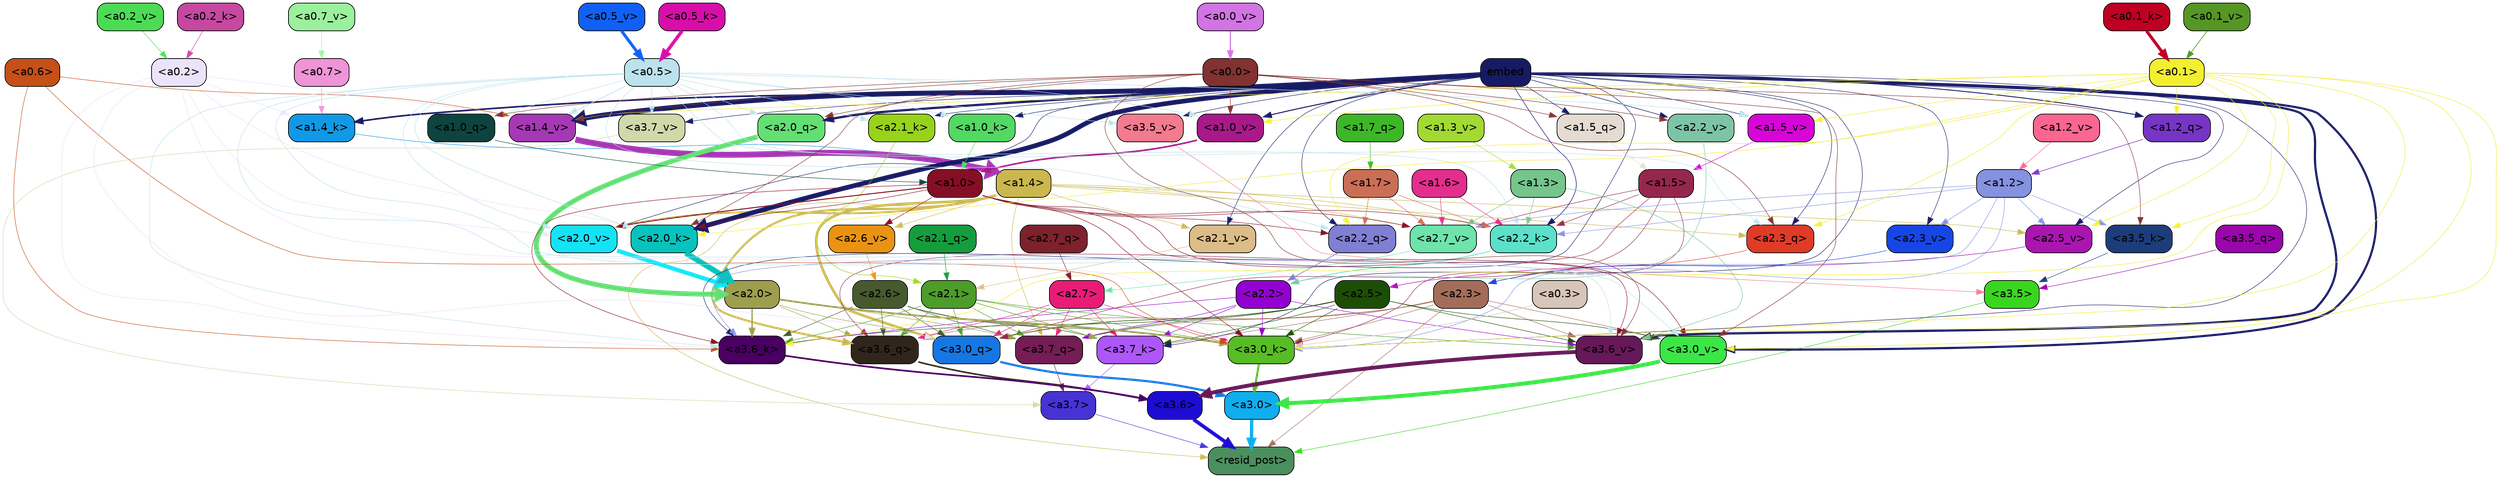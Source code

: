 strict digraph "" {
	graph [bgcolor=transparent,
		layout=dot,
		overlap=false,
		splines=true
	];
	"<a3.7>"	[color=black,
		fillcolor="#4633d6",
		fontname=Helvetica,
		shape=box,
		style="filled, rounded"];
	"<resid_post>"	[color=black,
		fillcolor="#4a8f5d",
		fontname=Helvetica,
		shape=box,
		style="filled, rounded"];
	"<a3.7>" -> "<resid_post>"	[color="#4633d6",
		penwidth=0.6];
	"<a3.6>"	[color=black,
		fillcolor="#1c0cd4",
		fontname=Helvetica,
		shape=box,
		style="filled, rounded"];
	"<a3.6>" -> "<resid_post>"	[color="#1c0cd4",
		penwidth=4.646730065345764];
	"<a3.5>"	[color=black,
		fillcolor="#39d620",
		fontname=Helvetica,
		shape=box,
		style="filled, rounded"];
	"<a3.5>" -> "<resid_post>"	[color="#39d620",
		penwidth=0.6];
	"<a3.0>"	[color=black,
		fillcolor="#0faeef",
		fontname=Helvetica,
		shape=box,
		style="filled, rounded"];
	"<a3.0>" -> "<resid_post>"	[color="#0faeef",
		penwidth=4.323132634162903];
	"<a2.3>"	[color=black,
		fillcolor="#a46d59",
		fontname=Helvetica,
		shape=box,
		style="filled, rounded"];
	"<a2.3>" -> "<resid_post>"	[color="#a46d59",
		penwidth=0.6];
	"<a3.7_q>"	[color=black,
		fillcolor="#751d55",
		fontname=Helvetica,
		shape=box,
		style="filled, rounded"];
	"<a2.3>" -> "<a3.7_q>"	[color="#a46d59",
		penwidth=0.6];
	"<a3.6_q>"	[color=black,
		fillcolor="#30261c",
		fontname=Helvetica,
		shape=box,
		style="filled, rounded"];
	"<a2.3>" -> "<a3.6_q>"	[color="#a46d59",
		penwidth=0.6];
	"<a3.0_q>"	[color=black,
		fillcolor="#1677e2",
		fontname=Helvetica,
		shape=box,
		style="filled, rounded"];
	"<a2.3>" -> "<a3.0_q>"	[color="#a46d59",
		penwidth=0.6];
	"<a3.7_k>"	[color=black,
		fillcolor="#ae57f8",
		fontname=Helvetica,
		shape=box,
		style="filled, rounded"];
	"<a2.3>" -> "<a3.7_k>"	[color="#a46d59",
		penwidth=0.6];
	"<a3.0_k>"	[color=black,
		fillcolor="#58bc24",
		fontname=Helvetica,
		shape=box,
		style="filled, rounded"];
	"<a2.3>" -> "<a3.0_k>"	[color="#a46d59",
		penwidth=0.6];
	"<a3.6_v>"	[color=black,
		fillcolor="#661859",
		fontname=Helvetica,
		shape=box,
		style="filled, rounded"];
	"<a2.3>" -> "<a3.6_v>"	[color="#a46d59",
		penwidth=0.6];
	"<a3.0_v>"	[color=black,
		fillcolor="#3ce647",
		fontname=Helvetica,
		shape=box,
		style="filled, rounded"];
	"<a2.3>" -> "<a3.0_v>"	[color="#a46d59",
		penwidth=0.6];
	"<a1.4>"	[color=black,
		fillcolor="#cbb74e",
		fontname=Helvetica,
		shape=box,
		style="filled, rounded"];
	"<a1.4>" -> "<resid_post>"	[color="#cbb74e",
		penwidth=0.6];
	"<a1.4>" -> "<a3.7_q>"	[color="#cbb74e",
		penwidth=0.6];
	"<a1.4>" -> "<a3.6_q>"	[color="#cbb74e",
		penwidth=2.700703263282776];
	"<a1.4>" -> "<a3.0_q>"	[color="#cbb74e",
		penwidth=3.34255850315094];
	"<a2.3_q>"	[color=black,
		fillcolor="#e03b27",
		fontname=Helvetica,
		shape=box,
		style="filled, rounded"];
	"<a1.4>" -> "<a2.3_q>"	[color="#cbb74e",
		penwidth=0.6];
	"<a2.2_k>"	[color=black,
		fillcolor="#5ce0c9",
		fontname=Helvetica,
		shape=box,
		style="filled, rounded"];
	"<a1.4>" -> "<a2.2_k>"	[color="#cbb74e",
		penwidth=0.6];
	"<a2.7_v>"	[color=black,
		fillcolor="#6ee3ab",
		fontname=Helvetica,
		shape=box,
		style="filled, rounded"];
	"<a1.4>" -> "<a2.7_v>"	[color="#cbb74e",
		penwidth=0.6];
	"<a2.6_v>"	[color=black,
		fillcolor="#ea9313",
		fontname=Helvetica,
		shape=box,
		style="filled, rounded"];
	"<a1.4>" -> "<a2.6_v>"	[color="#cbb74e",
		penwidth=0.6];
	"<a2.5_v>"	[color=black,
		fillcolor="#aa15b2",
		fontname=Helvetica,
		shape=box,
		style="filled, rounded"];
	"<a1.4>" -> "<a2.5_v>"	[color="#cbb74e",
		penwidth=0.6];
	"<a2.1_v>"	[color=black,
		fillcolor="#dcbc88",
		fontname=Helvetica,
		shape=box,
		style="filled, rounded"];
	"<a1.4>" -> "<a2.1_v>"	[color="#cbb74e",
		penwidth=0.6];
	"<a2.0_v>"	[color=black,
		fillcolor="#14e3f6",
		fontname=Helvetica,
		shape=box,
		style="filled, rounded"];
	"<a1.4>" -> "<a2.0_v>"	[color="#cbb74e",
		penwidth=2.387977123260498];
	"<a3.7_q>" -> "<a3.7>"	[color="#751d55",
		penwidth=0.6];
	"<a3.6_q>" -> "<a3.6>"	[color="#30261c",
		penwidth=2.03758105635643];
	"<a3.5_q>"	[color=black,
		fillcolor="#9b05ac",
		fontname=Helvetica,
		shape=box,
		style="filled, rounded"];
	"<a3.5_q>" -> "<a3.5>"	[color="#9b05ac",
		penwidth=0.6];
	"<a3.0_q>" -> "<a3.0>"	[color="#1677e2",
		penwidth=2.8638100624084473];
	"<a3.7_k>" -> "<a3.7>"	[color="#ae57f8",
		penwidth=0.6];
	"<a3.6_k>"	[color=black,
		fillcolor="#490061",
		fontname=Helvetica,
		shape=box,
		style="filled, rounded"];
	"<a3.6_k>" -> "<a3.6>"	[color="#490061",
		penwidth=2.174198240041733];
	"<a3.5_k>"	[color=black,
		fillcolor="#1c3d7a",
		fontname=Helvetica,
		shape=box,
		style="filled, rounded"];
	"<a3.5_k>" -> "<a3.5>"	[color="#1c3d7a",
		penwidth=0.6];
	"<a3.0_k>" -> "<a3.0>"	[color="#58bc24",
		penwidth=2.6274144649505615];
	"<a3.7_v>"	[color=black,
		fillcolor="#d0d9a9",
		fontname=Helvetica,
		shape=box,
		style="filled, rounded"];
	"<a3.7_v>" -> "<a3.7>"	[color="#d0d9a9",
		penwidth=0.6];
	"<a3.6_v>" -> "<a3.6>"	[color="#661859",
		penwidth=5.002329230308533];
	"<a3.5_v>"	[color=black,
		fillcolor="#f27b8f",
		fontname=Helvetica,
		shape=box,
		style="filled, rounded"];
	"<a3.5_v>" -> "<a3.5>"	[color="#f27b8f",
		penwidth=0.6];
	"<a3.0_v>" -> "<a3.0>"	[color="#3ce647",
		penwidth=5.188832879066467];
	"<a2.7>"	[color=black,
		fillcolor="#e91b76",
		fontname=Helvetica,
		shape=box,
		style="filled, rounded"];
	"<a2.7>" -> "<a3.7_q>"	[color="#e91b76",
		penwidth=0.6];
	"<a2.7>" -> "<a3.6_q>"	[color="#e91b76",
		penwidth=0.6];
	"<a2.7>" -> "<a3.0_q>"	[color="#e91b76",
		penwidth=0.6];
	"<a2.7>" -> "<a3.7_k>"	[color="#e91b76",
		penwidth=0.6];
	"<a2.7>" -> "<a3.0_k>"	[color="#e91b76",
		penwidth=0.6];
	"<a2.6>"	[color=black,
		fillcolor="#465a2e",
		fontname=Helvetica,
		shape=box,
		style="filled, rounded"];
	"<a2.6>" -> "<a3.7_q>"	[color="#465a2e",
		penwidth=0.6];
	"<a2.6>" -> "<a3.6_q>"	[color="#465a2e",
		penwidth=0.6];
	"<a2.6>" -> "<a3.0_q>"	[color="#465a2e",
		penwidth=0.6];
	"<a2.6>" -> "<a3.7_k>"	[color="#465a2e",
		penwidth=0.6];
	"<a2.6>" -> "<a3.6_k>"	[color="#465a2e",
		penwidth=0.6];
	"<a2.6>" -> "<a3.0_k>"	[color="#465a2e",
		penwidth=0.6];
	"<a2.5>"	[color=black,
		fillcolor="#1d4e05",
		fontname=Helvetica,
		shape=box,
		style="filled, rounded"];
	"<a2.5>" -> "<a3.7_q>"	[color="#1d4e05",
		penwidth=0.6];
	"<a2.5>" -> "<a3.0_q>"	[color="#1d4e05",
		penwidth=0.6];
	"<a2.5>" -> "<a3.7_k>"	[color="#1d4e05",
		penwidth=0.6];
	"<a2.5>" -> "<a3.6_k>"	[color="#1d4e05",
		penwidth=0.6];
	"<a2.5>" -> "<a3.0_k>"	[color="#1d4e05",
		penwidth=0.6];
	"<a2.5>" -> "<a3.6_v>"	[color="#1d4e05",
		penwidth=0.6];
	"<a2.5>" -> "<a3.0_v>"	[color="#1d4e05",
		penwidth=0.6];
	"<a2.2>"	[color=black,
		fillcolor="#9301d0",
		fontname=Helvetica,
		shape=box,
		style="filled, rounded"];
	"<a2.2>" -> "<a3.7_q>"	[color="#9301d0",
		penwidth=0.6];
	"<a2.2>" -> "<a3.7_k>"	[color="#9301d0",
		penwidth=0.6];
	"<a2.2>" -> "<a3.6_k>"	[color="#9301d0",
		penwidth=0.6];
	"<a2.2>" -> "<a3.0_k>"	[color="#9301d0",
		penwidth=0.6];
	"<a2.2>" -> "<a3.6_v>"	[color="#9301d0",
		penwidth=0.6];
	"<a2.1>"	[color=black,
		fillcolor="#4c9d29",
		fontname=Helvetica,
		shape=box,
		style="filled, rounded"];
	"<a2.1>" -> "<a3.7_q>"	[color="#4c9d29",
		penwidth=0.6];
	"<a2.1>" -> "<a3.6_q>"	[color="#4c9d29",
		penwidth=0.6];
	"<a2.1>" -> "<a3.0_q>"	[color="#4c9d29",
		penwidth=0.6];
	"<a2.1>" -> "<a3.7_k>"	[color="#4c9d29",
		penwidth=0.6];
	"<a2.1>" -> "<a3.6_k>"	[color="#4c9d29",
		penwidth=0.6];
	"<a2.1>" -> "<a3.0_k>"	[color="#4c9d29",
		penwidth=0.6];
	"<a2.1>" -> "<a3.6_v>"	[color="#4c9d29",
		penwidth=0.6];
	"<a2.0>"	[color=black,
		fillcolor="#9e9e4f",
		fontname=Helvetica,
		shape=box,
		style="filled, rounded"];
	"<a2.0>" -> "<a3.7_q>"	[color="#9e9e4f",
		penwidth=0.6];
	"<a2.0>" -> "<a3.6_q>"	[color="#9e9e4f",
		penwidth=0.6];
	"<a2.0>" -> "<a3.0_q>"	[color="#9e9e4f",
		penwidth=0.6];
	"<a2.0>" -> "<a3.7_k>"	[color="#9e9e4f",
		penwidth=0.6];
	"<a2.0>" -> "<a3.6_k>"	[color="#9e9e4f",
		penwidth=1.6454488784074783];
	"<a2.0>" -> "<a3.0_k>"	[color="#9e9e4f",
		penwidth=2.2218968719244003];
	"<a1.5>"	[color=black,
		fillcolor="#95274d",
		fontname=Helvetica,
		shape=box,
		style="filled, rounded"];
	"<a1.5>" -> "<a3.6_q>"	[color="#95274d",
		penwidth=0.6];
	"<a1.5>" -> "<a3.0_q>"	[color="#95274d",
		penwidth=0.6];
	"<a1.5>" -> "<a3.0_k>"	[color="#95274d",
		penwidth=0.6];
	"<a1.5>" -> "<a2.2_k>"	[color="#95274d",
		penwidth=0.6];
	"<a1.5>" -> "<a2.7_v>"	[color="#95274d",
		penwidth=0.6];
	"<a0.2>"	[color=black,
		fillcolor="#ebe3fa",
		fontname=Helvetica,
		shape=box,
		style="filled, rounded"];
	"<a0.2>" -> "<a3.0_q>"	[color="#ebe3fa",
		penwidth=0.6];
	"<a0.2>" -> "<a3.6_k>"	[color="#ebe3fa",
		penwidth=0.6];
	"<a0.2>" -> "<a3.0_k>"	[color="#ebe3fa",
		penwidth=0.6];
	"<a2.0_k>"	[color=black,
		fillcolor="#07c3bd",
		fontname=Helvetica,
		shape=box,
		style="filled, rounded"];
	"<a0.2>" -> "<a2.0_k>"	[color="#ebe3fa",
		penwidth=0.6];
	"<a0.2>" -> "<a2.0_v>"	[color="#ebe3fa",
		penwidth=0.6];
	"<a1.4_k>"	[color=black,
		fillcolor="#1099e7",
		fontname=Helvetica,
		shape=box,
		style="filled, rounded"];
	"<a0.2>" -> "<a1.4_k>"	[color="#ebe3fa",
		penwidth=0.6];
	"<a1.4_v>"	[color=black,
		fillcolor="#a738b5",
		fontname=Helvetica,
		shape=box,
		style="filled, rounded"];
	"<a0.2>" -> "<a1.4_v>"	[color="#ebe3fa",
		penwidth=0.6];
	embed	[color=black,
		fillcolor="#171a64",
		fontname=Helvetica,
		shape=box,
		style="filled, rounded"];
	embed -> "<a3.7_k>"	[color="#171a64",
		penwidth=0.6];
	embed -> "<a3.6_k>"	[color="#171a64",
		penwidth=0.6];
	embed -> "<a3.0_k>"	[color="#171a64",
		penwidth=0.6];
	embed -> "<a3.7_v>"	[color="#171a64",
		penwidth=0.6];
	embed -> "<a3.6_v>"	[color="#171a64",
		penwidth=2.8301228284835815];
	embed -> "<a3.5_v>"	[color="#171a64",
		penwidth=0.6];
	embed -> "<a3.0_v>"	[color="#171a64",
		penwidth=2.7660785913467407];
	embed -> "<a2.3_q>"	[color="#171a64",
		penwidth=0.6];
	"<a2.2_q>"	[color=black,
		fillcolor="#7f7fd4",
		fontname=Helvetica,
		shape=box,
		style="filled, rounded"];
	embed -> "<a2.2_q>"	[color="#171a64",
		penwidth=0.6];
	"<a2.0_q>"	[color=black,
		fillcolor="#64df74",
		fontname=Helvetica,
		shape=box,
		style="filled, rounded"];
	embed -> "<a2.0_q>"	[color="#171a64",
		penwidth=2.918822765350342];
	embed -> "<a2.2_k>"	[color="#171a64",
		penwidth=0.7099294662475586];
	"<a2.1_k>"	[color=black,
		fillcolor="#97d31a",
		fontname=Helvetica,
		shape=box,
		style="filled, rounded"];
	embed -> "<a2.1_k>"	[color="#171a64",
		penwidth=0.6];
	embed -> "<a2.0_k>"	[color="#171a64",
		penwidth=6.075345039367676];
	embed -> "<a2.5_v>"	[color="#171a64",
		penwidth=0.6];
	"<a2.3_v>"	[color=black,
		fillcolor="#1646e6",
		fontname=Helvetica,
		shape=box,
		style="filled, rounded"];
	embed -> "<a2.3_v>"	[color="#171a64",
		penwidth=0.6];
	"<a2.2_v>"	[color=black,
		fillcolor="#7dc4a6",
		fontname=Helvetica,
		shape=box,
		style="filled, rounded"];
	embed -> "<a2.2_v>"	[color="#171a64",
		penwidth=0.6909599304199219];
	embed -> "<a2.1_v>"	[color="#171a64",
		penwidth=0.6];
	embed -> "<a2.0_v>"	[color="#171a64",
		penwidth=0.6];
	"<a1.5_q>"	[color=black,
		fillcolor="#e4dcd2",
		fontname=Helvetica,
		shape=box,
		style="filled, rounded"];
	embed -> "<a1.5_q>"	[color="#171a64",
		penwidth=0.6];
	"<a1.2_q>"	[color=black,
		fillcolor="#7635c4",
		fontname=Helvetica,
		shape=box,
		style="filled, rounded"];
	embed -> "<a1.2_q>"	[color="#171a64",
		penwidth=1.1075286865234375];
	embed -> "<a1.4_k>"	[color="#171a64",
		penwidth=2.043105125427246];
	"<a1.0_k>"	[color=black,
		fillcolor="#53d864",
		fontname=Helvetica,
		shape=box,
		style="filled, rounded"];
	embed -> "<a1.0_k>"	[color="#171a64",
		penwidth=0.6];
	"<a1.5_v>"	[color=black,
		fillcolor="#d805d9",
		fontname=Helvetica,
		shape=box,
		style="filled, rounded"];
	embed -> "<a1.5_v>"	[color="#171a64",
		penwidth=0.6];
	embed -> "<a1.4_v>"	[color="#171a64",
		penwidth=6.46385931968689];
	"<a1.0_v>"	[color=black,
		fillcolor="#a9198a",
		fontname=Helvetica,
		shape=box,
		style="filled, rounded"];
	embed -> "<a1.0_v>"	[color="#171a64",
		penwidth=1.273291826248169];
	"<a1.2>"	[color=black,
		fillcolor="#8492e0",
		fontname=Helvetica,
		shape=box,
		style="filled, rounded"];
	"<a1.2>" -> "<a3.6_k>"	[color="#8492e0",
		penwidth=0.6];
	"<a1.2>" -> "<a3.5_k>"	[color="#8492e0",
		penwidth=0.6];
	"<a1.2>" -> "<a3.0_k>"	[color="#8492e0",
		penwidth=0.6];
	"<a1.2>" -> "<a2.2_k>"	[color="#8492e0",
		penwidth=0.6];
	"<a1.2>" -> "<a2.7_v>"	[color="#8492e0",
		penwidth=0.6];
	"<a1.2>" -> "<a2.5_v>"	[color="#8492e0",
		penwidth=0.6];
	"<a1.2>" -> "<a2.3_v>"	[color="#8492e0",
		penwidth=0.6];
	"<a1.0>"	[color=black,
		fillcolor="#850f24",
		fontname=Helvetica,
		shape=box,
		style="filled, rounded"];
	"<a1.0>" -> "<a3.6_k>"	[color="#850f24",
		penwidth=0.6];
	"<a1.0>" -> "<a3.0_k>"	[color="#850f24",
		penwidth=0.6];
	"<a1.0>" -> "<a3.6_v>"	[color="#850f24",
		penwidth=0.6];
	"<a1.0>" -> "<a3.0_v>"	[color="#850f24",
		penwidth=0.6];
	"<a1.0>" -> "<a2.2_q>"	[color="#850f24",
		penwidth=0.6];
	"<a1.0>" -> "<a2.2_k>"	[color="#850f24",
		penwidth=0.6];
	"<a1.0>" -> "<a2.0_k>"	[color="#850f24",
		penwidth=0.6];
	"<a1.0>" -> "<a2.7_v>"	[color="#850f24",
		penwidth=0.6];
	"<a1.0>" -> "<a2.6_v>"	[color="#850f24",
		penwidth=0.6];
	"<a1.0>" -> "<a2.0_v>"	[color="#850f24",
		penwidth=1.2435333728790283];
	"<a0.6>"	[color=black,
		fillcolor="#c65017",
		fontname=Helvetica,
		shape=box,
		style="filled, rounded"];
	"<a0.6>" -> "<a3.6_k>"	[color="#c65017",
		penwidth=0.6];
	"<a0.6>" -> "<a3.0_k>"	[color="#c65017",
		penwidth=0.6];
	"<a0.6>" -> "<a1.4_v>"	[color="#c65017",
		penwidth=0.6];
	"<a0.5>"	[color=black,
		fillcolor="#bbe2ed",
		fontname=Helvetica,
		shape=box,
		style="filled, rounded"];
	"<a0.5>" -> "<a3.6_k>"	[color="#bbe2ed",
		penwidth=0.6];
	"<a0.5>" -> "<a3.7_v>"	[color="#bbe2ed",
		penwidth=0.6];
	"<a0.5>" -> "<a3.6_v>"	[color="#bbe2ed",
		penwidth=0.6];
	"<a0.5>" -> "<a3.5_v>"	[color="#bbe2ed",
		penwidth=0.6];
	"<a0.5>" -> "<a3.0_v>"	[color="#bbe2ed",
		penwidth=0.6124261617660522];
	"<a0.5>" -> "<a2.3_q>"	[color="#bbe2ed",
		penwidth=0.6];
	"<a0.5>" -> "<a2.2_q>"	[color="#bbe2ed",
		penwidth=0.6];
	"<a0.5>" -> "<a2.0_q>"	[color="#bbe2ed",
		penwidth=0.6];
	"<a0.5>" -> "<a2.2_k>"	[color="#bbe2ed",
		penwidth=0.6];
	"<a0.5>" -> "<a2.1_k>"	[color="#bbe2ed",
		penwidth=0.6];
	"<a0.5>" -> "<a2.0_k>"	[color="#bbe2ed",
		penwidth=0.6112704277038574];
	"<a0.5>" -> "<a2.0_v>"	[color="#bbe2ed",
		penwidth=0.6];
	"<a1.0_q>"	[color=black,
		fillcolor="#0e433f",
		fontname=Helvetica,
		shape=box,
		style="filled, rounded"];
	"<a0.5>" -> "<a1.0_q>"	[color="#bbe2ed",
		penwidth=0.6];
	"<a0.5>" -> "<a1.0_k>"	[color="#bbe2ed",
		penwidth=0.6];
	"<a0.5>" -> "<a1.5_v>"	[color="#bbe2ed",
		penwidth=0.6];
	"<a0.5>" -> "<a1.4_v>"	[color="#bbe2ed",
		penwidth=0.9145197868347168];
	"<a0.5>" -> "<a1.0_v>"	[color="#bbe2ed",
		penwidth=0.6];
	"<a0.1>"	[color=black,
		fillcolor="#f2ee30",
		fontname=Helvetica,
		shape=box,
		style="filled, rounded"];
	"<a0.1>" -> "<a3.6_k>"	[color="#f2ee30",
		penwidth=0.6];
	"<a0.1>" -> "<a3.5_k>"	[color="#f2ee30",
		penwidth=0.6];
	"<a0.1>" -> "<a3.0_k>"	[color="#f2ee30",
		penwidth=0.6];
	"<a0.1>" -> "<a3.6_v>"	[color="#f2ee30",
		penwidth=0.6];
	"<a0.1>" -> "<a3.0_v>"	[color="#f2ee30",
		penwidth=0.6];
	"<a0.1>" -> "<a2.3_q>"	[color="#f2ee30",
		penwidth=0.6];
	"<a0.1>" -> "<a2.2_q>"	[color="#f2ee30",
		penwidth=0.6];
	"<a0.1>" -> "<a2.0_k>"	[color="#f2ee30",
		penwidth=0.6];
	"<a0.1>" -> "<a2.5_v>"	[color="#f2ee30",
		penwidth=0.6];
	"<a0.1>" -> "<a1.2_q>"	[color="#f2ee30",
		penwidth=0.6];
	"<a0.1>" -> "<a1.5_v>"	[color="#f2ee30",
		penwidth=0.6];
	"<a0.1>" -> "<a1.4_v>"	[color="#f2ee30",
		penwidth=0.6];
	"<a0.1>" -> "<a1.0_v>"	[color="#f2ee30",
		penwidth=0.6];
	"<a0.0>"	[color=black,
		fillcolor="#823230",
		fontname=Helvetica,
		shape=box,
		style="filled, rounded"];
	"<a0.0>" -> "<a3.5_k>"	[color="#823230",
		penwidth=0.6];
	"<a0.0>" -> "<a3.6_v>"	[color="#823230",
		penwidth=0.6];
	"<a0.0>" -> "<a3.0_v>"	[color="#823230",
		penwidth=0.6];
	"<a0.0>" -> "<a2.3_q>"	[color="#823230",
		penwidth=0.6];
	"<a0.0>" -> "<a2.0_q>"	[color="#823230",
		penwidth=0.6];
	"<a0.0>" -> "<a2.0_k>"	[color="#823230",
		penwidth=0.6];
	"<a0.0>" -> "<a2.2_v>"	[color="#823230",
		penwidth=0.6];
	"<a0.0>" -> "<a1.5_q>"	[color="#823230",
		penwidth=0.6];
	"<a0.0>" -> "<a1.0_q>"	[color="#823230",
		penwidth=0.6];
	"<a0.0>" -> "<a1.4_v>"	[color="#823230",
		penwidth=0.6];
	"<a0.0>" -> "<a1.0_v>"	[color="#823230",
		penwidth=0.6];
	"<a0.3>"	[color=black,
		fillcolor="#d6c5b8",
		fontname=Helvetica,
		shape=box,
		style="filled, rounded"];
	"<a0.3>" -> "<a3.0_k>"	[color="#d6c5b8",
		penwidth=0.6];
	"<a1.3>"	[color=black,
		fillcolor="#75c58d",
		fontname=Helvetica,
		shape=box,
		style="filled, rounded"];
	"<a1.3>" -> "<a3.6_v>"	[color="#75c58d",
		penwidth=0.6];
	"<a1.3>" -> "<a2.2_k>"	[color="#75c58d",
		penwidth=0.6];
	"<a1.3>" -> "<a2.7_v>"	[color="#75c58d",
		penwidth=0.6];
	"<a2.7_q>"	[color=black,
		fillcolor="#7d212d",
		fontname=Helvetica,
		shape=box,
		style="filled, rounded"];
	"<a2.7_q>" -> "<a2.7>"	[color="#7d212d",
		penwidth=0.6];
	"<a2.3_q>" -> "<a2.3>"	[color="#e03b27",
		penwidth=0.6];
	"<a2.2_q>" -> "<a2.2>"	[color="#7f7fd4",
		penwidth=0.8114519119262695];
	"<a2.1_q>"	[color=black,
		fillcolor="#159d3d",
		fontname=Helvetica,
		shape=box,
		style="filled, rounded"];
	"<a2.1_q>" -> "<a2.1>"	[color="#159d3d",
		penwidth=0.6];
	"<a2.0_q>" -> "<a2.0>"	[color="#64df74",
		penwidth=6.2323237657547];
	"<a2.2_k>" -> "<a2.2>"	[color="#5ce0c9",
		penwidth=0.9331893920898438];
	"<a2.1_k>" -> "<a2.1>"	[color="#97d31a",
		penwidth=0.6];
	"<a2.0_k>" -> "<a2.0>"	[color="#07c3bd",
		penwidth=7.158664226531982];
	"<a2.7_v>" -> "<a2.7>"	[color="#6ee3ab",
		penwidth=0.6];
	"<a2.6_v>" -> "<a2.6>"	[color="#ea9313",
		penwidth=0.6];
	"<a2.5_v>" -> "<a2.5>"	[color="#aa15b2",
		penwidth=0.6657319068908691];
	"<a2.3_v>" -> "<a2.3>"	[color="#1646e6",
		penwidth=0.6];
	"<a2.2_v>" -> "<a2.2>"	[color="#7dc4a6",
		penwidth=0.6];
	"<a2.1_v>" -> "<a2.1>"	[color="#dcbc88",
		penwidth=0.6];
	"<a2.0_v>" -> "<a2.0>"	[color="#14e3f6",
		penwidth=5.380099236965179];
	"<a1.7>"	[color=black,
		fillcolor="#cb6e56",
		fontname=Helvetica,
		shape=box,
		style="filled, rounded"];
	"<a1.7>" -> "<a2.2_q>"	[color="#cb6e56",
		penwidth=0.6];
	"<a1.7>" -> "<a2.2_k>"	[color="#cb6e56",
		penwidth=0.6];
	"<a1.7>" -> "<a2.7_v>"	[color="#cb6e56",
		penwidth=0.6];
	"<a1.6>"	[color=black,
		fillcolor="#e42e8d",
		fontname=Helvetica,
		shape=box,
		style="filled, rounded"];
	"<a1.6>" -> "<a2.2_k>"	[color="#e42e8d",
		penwidth=0.6];
	"<a1.6>" -> "<a2.7_v>"	[color="#e42e8d",
		penwidth=0.6];
	"<a1.7_q>"	[color=black,
		fillcolor="#3db727",
		fontname=Helvetica,
		shape=box,
		style="filled, rounded"];
	"<a1.7_q>" -> "<a1.7>"	[color="#3db727",
		penwidth=0.6];
	"<a1.5_q>" -> "<a1.5>"	[color="#e4dcd2",
		penwidth=0.6];
	"<a1.2_q>" -> "<a1.2>"	[color="#7635c4",
		penwidth=0.6965713500976562];
	"<a1.0_q>" -> "<a1.0>"	[color="#0e433f",
		penwidth=0.6];
	"<a1.4_k>" -> "<a1.4>"	[color="#1099e7",
		penwidth=0.6];
	"<a1.0_k>" -> "<a1.0>"	[color="#53d864",
		penwidth=0.6];
	"<a1.5_v>" -> "<a1.5>"	[color="#d805d9",
		penwidth=0.6];
	"<a1.4_v>" -> "<a1.4>"	[color="#a738b5",
		penwidth=7.649995803833008];
	"<a1.3_v>"	[color=black,
		fillcolor="#a2d932",
		fontname=Helvetica,
		shape=box,
		style="filled, rounded"];
	"<a1.3_v>" -> "<a1.3>"	[color="#a2d932",
		penwidth=0.6];
	"<a1.2_v>"	[color=black,
		fillcolor="#fa6690",
		fontname=Helvetica,
		shape=box,
		style="filled, rounded"];
	"<a1.2_v>" -> "<a1.2>"	[color="#fa6690",
		penwidth=0.6];
	"<a1.0_v>" -> "<a1.0>"	[color="#a9198a",
		penwidth=2.050852060317993];
	"<a0.7>"	[color=black,
		fillcolor="#ef94d6",
		fontname=Helvetica,
		shape=box,
		style="filled, rounded"];
	"<a0.7>" -> "<a1.4_k>"	[color="#ef94d6",
		penwidth=0.6];
	"<a0.5_k>"	[color=black,
		fillcolor="#d80eaa",
		fontname=Helvetica,
		shape=box,
		style="filled, rounded"];
	"<a0.5_k>" -> "<a0.5>"	[color="#d80eaa",
		penwidth=4.382697105407715];
	"<a0.2_k>"	[color=black,
		fillcolor="#c648a1",
		fontname=Helvetica,
		shape=box,
		style="filled, rounded"];
	"<a0.2_k>" -> "<a0.2>"	[color="#c648a1",
		penwidth=0.6394491195678711];
	"<a0.1_k>"	[color=black,
		fillcolor="#be0022",
		fontname=Helvetica,
		shape=box,
		style="filled, rounded"];
	"<a0.1_k>" -> "<a0.1>"	[color="#be0022",
		penwidth=3.9428932666778564];
	"<a0.7_v>"	[color=black,
		fillcolor="#9bf09e",
		fontname=Helvetica,
		shape=box,
		style="filled, rounded"];
	"<a0.7_v>" -> "<a0.7>"	[color="#9bf09e",
		penwidth=0.6];
	"<a0.5_v>"	[color=black,
		fillcolor="#1160f6",
		fontname=Helvetica,
		shape=box,
		style="filled, rounded"];
	"<a0.5_v>" -> "<a0.5>"	[color="#1160f6",
		penwidth=3.8846328258514404];
	"<a0.2_v>"	[color=black,
		fillcolor="#4cdb55",
		fontname=Helvetica,
		shape=box,
		style="filled, rounded"];
	"<a0.2_v>" -> "<a0.2>"	[color="#4cdb55",
		penwidth=0.6];
	"<a0.1_v>"	[color=black,
		fillcolor="#569625",
		fontname=Helvetica,
		shape=box,
		style="filled, rounded"];
	"<a0.1_v>" -> "<a0.1>"	[color="#569625",
		penwidth=0.8284716606140137];
	"<a0.0_v>"	[color=black,
		fillcolor="#d274e3",
		fontname=Helvetica,
		shape=box,
		style="filled, rounded"];
	"<a0.0_v>" -> "<a0.0>"	[color="#d274e3",
		penwidth=1.44976806640625];
}
